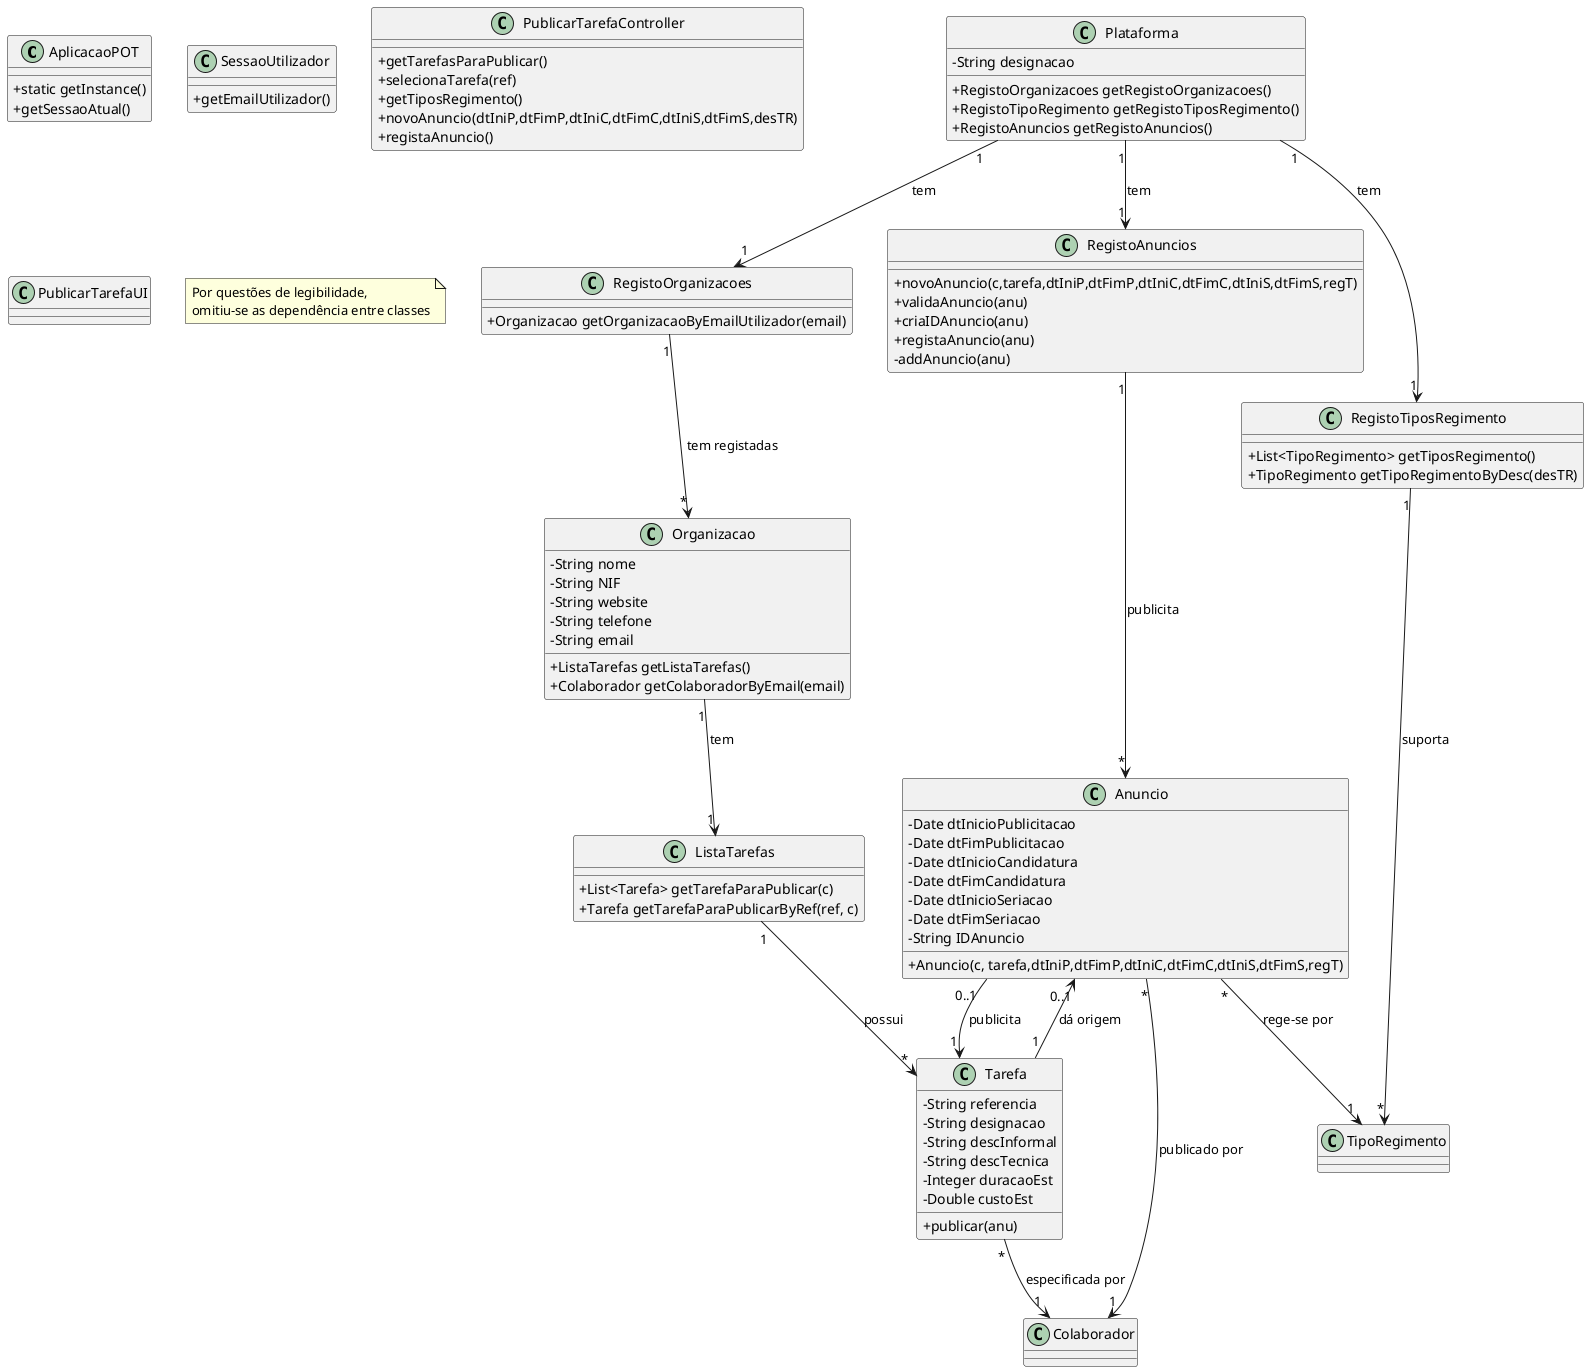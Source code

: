 @startuml
skinparam classAttributeIconSize 0

class AplicacaoPOT
{
  +static getInstance()
  +getSessaoAtual()
}

class SessaoUtilizador
{
  +getEmailUtilizador()
}

class Organizacao {
  -String nome
  -String NIF
  -String website
  -String telefone
  -String email
  +ListaTarefas getListaTarefas()
  +Colaborador getColaboradorByEmail(email)
}

class ListaTarefas {
  +List<Tarefa> getTarefaParaPublicar(c)
  +Tarefa getTarefaParaPublicarByRef(ref, c)
}

class Tarefa {
  -String referencia
  -String designacao
  -String descInformal
  -String descTecnica
  -Integer duracaoEst
  -Double custoEst
  +publicar(anu)
}

class Plataforma {
  -String designacao
  +RegistoOrganizacoes getRegistoOrganizacoes()
  +RegistoTipoRegimento getRegistoTiposRegimento()
  +RegistoAnuncios getRegistoAnuncios()
}

class RegistoTiposRegimento {
  +List<TipoRegimento> getTiposRegimento()
  +TipoRegimento getTipoRegimentoByDesc(desTR)
}

class RegistoOrganizacoes {
  +Organizacao getOrganizacaoByEmailUtilizador(email)
}

class RegistoAnuncios {
  +novoAnuncio(c,tarefa,dtIniP,dtFimP,dtIniC,dtFimC,dtIniS,dtFimS,regT)
  +validaAnuncio(anu)
  +criaIDAnuncio(anu)
  +registaAnuncio(anu)
  -addAnuncio(anu)
}

class Anuncio {
  -Date dtInicioPublicitacao
  -Date dtFimPublicitacao
  -Date dtInicioCandidatura
  -Date dtFimCandidatura
  -Date dtInicioSeriacao
  -Date dtFimSeriacao
  -String IDAnuncio
  +Anuncio(c, tarefa,dtIniP,dtFimP,dtIniC,dtFimC,dtIniS,dtFimS,regT)
}

class PublicarTarefaController {
  +getTarefasParaPublicar()
  +selecionaTarefa(ref)
  +getTiposRegimento()
  +novoAnuncio(dtIniP,dtFimP,dtIniC,dtFimC,dtIniS,dtFimS,desTR)
  +registaAnuncio()
}

class PublicarTarefaUI {
}

note "Por questões de legibilidade, \nomitiu-se as dependência entre classes" as N1

Plataforma "1" --> "1" RegistoAnuncios : tem
Plataforma "1" --> "1" RegistoTiposRegimento : tem
Plataforma "1" --> "1" RegistoOrganizacoes : tem

RegistoAnuncios "1" --> "*" Anuncio : publicita
RegistoTiposRegimento "1" --> "*" TipoRegimento : suporta
RegistoOrganizacoes "1" --> "*" Organizacao : tem registadas

Organizacao "1" --> "1" ListaTarefas: tem
ListaTarefas "1" --> "*" Tarefa: possui

Tarefa "*" --> "1" Colaborador: especificada por

Anuncio "0..1" --> "1" Tarefa: publicita
Anuncio "0..1" <-- "1" Tarefa: dá origem
Anuncio "*" --> "1" TipoRegimento: rege-se por
Anuncio "*" --> "1" Colaborador: publicado por

@enduml
